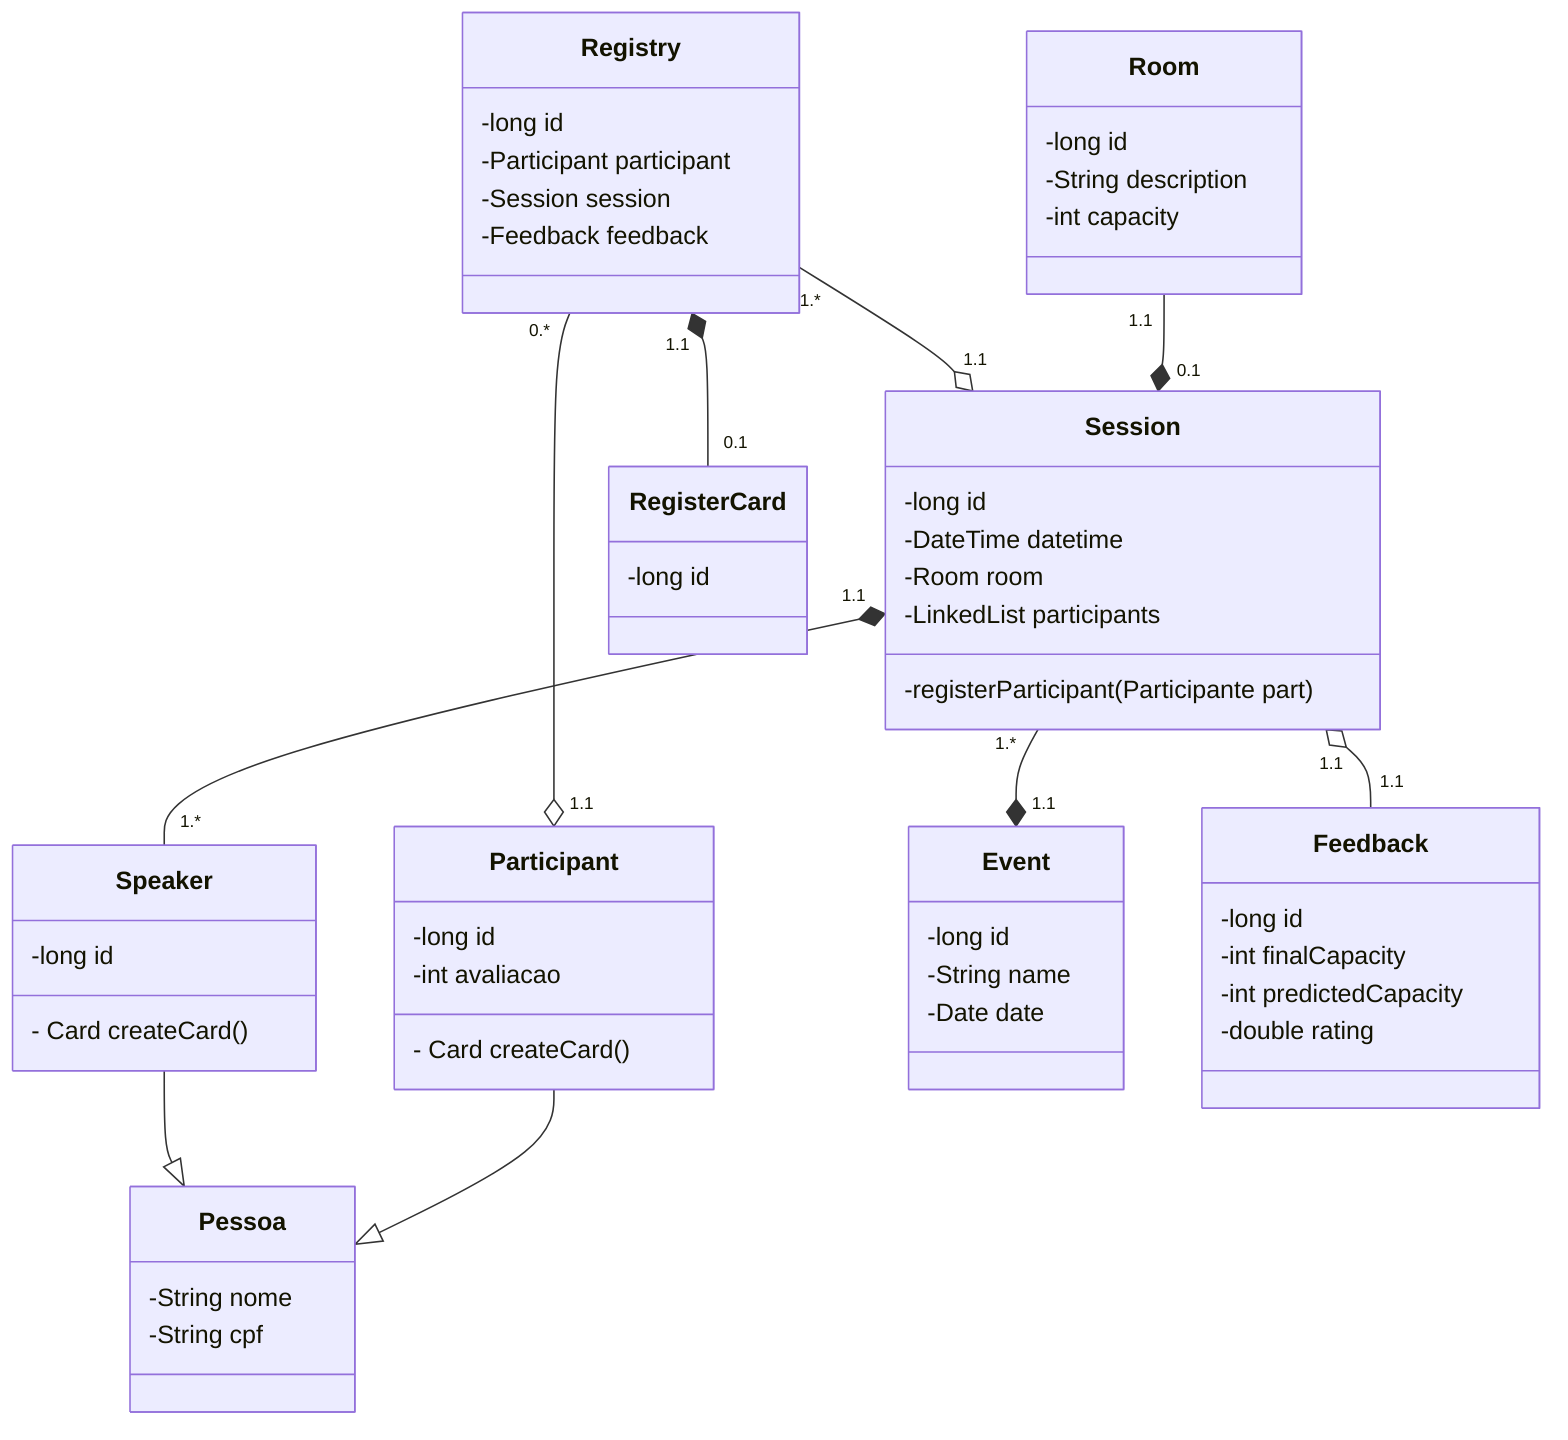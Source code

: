 classDiagram

class Room{
    -long id
    -String description
    -int capacity
}

class Session{
    -long id
    -DateTime datetime
    -Room room
    -LinkedList participants

    -registerParticipant(Participante part)
}

class RegisterCard{
    -long id
}
class Pessoa{

    -String nome
    -String cpf
}
class Participant{
    -long id
    -int avaliacao
    - Card createCard()
}

class Speaker{
    -long id
    - Card createCard()
}

class Registry{
    -long id
    -Participant participant
    -Session session
    -Feedback feedback
}

class Event{
    -long id
    -String name
    -Date date
}

class Feedback{
    -long id
    -int finalCapacity
    -int predictedCapacity
    -double rating
}

%% Heranças

Speaker --|> Pessoa
Participant --|> Pessoa

Registry "0.*" --o "1.1" Participant
Registry "1.*" --o "1.1" Session
Registry "1.1" *-- "0.1" RegisterCard

Session "1.1" *-- "1.*" Speaker

Room "1.1" --* "0.1" Session
Session "1.*" --* "1.1" Event
Session "1.1" o-- "1.1" Feedback